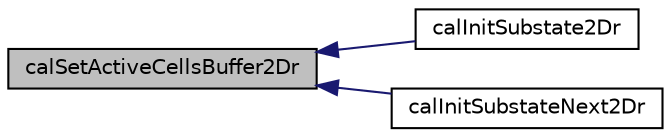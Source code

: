digraph "calSetActiveCellsBuffer2Dr"
{
  edge [fontname="Helvetica",fontsize="10",labelfontname="Helvetica",labelfontsize="10"];
  node [fontname="Helvetica",fontsize="10",shape=record];
  rankdir="LR";
  Node1 [label="calSetActiveCellsBuffer2Dr",height=0.2,width=0.4,color="black", fillcolor="grey75", style="filled" fontcolor="black"];
  Node1 -> Node2 [dir="back",color="midnightblue",fontsize="10",style="solid",fontname="Helvetica"];
  Node2 [label="calInitSubstate2Dr",height=0.2,width=0.4,color="black", fillcolor="white", style="filled",URL="$cal2_d_8h.html#ab93ab6727b77cd7cb4c9274976b6bb14",tooltip="Initializes a real (floating point) substate a constant value; both the current and next matrices are..."];
  Node1 -> Node3 [dir="back",color="midnightblue",fontsize="10",style="solid",fontname="Helvetica"];
  Node3 [label="calInitSubstateNext2Dr",height=0.2,width=0.4,color="black", fillcolor="white", style="filled",URL="$cal2_d_8h.html#a7ddeae60070738d487434ce9e4abe0b6",tooltip="Initializes a the next buffer of a real (floating point) substate to a constant value. "];
}
